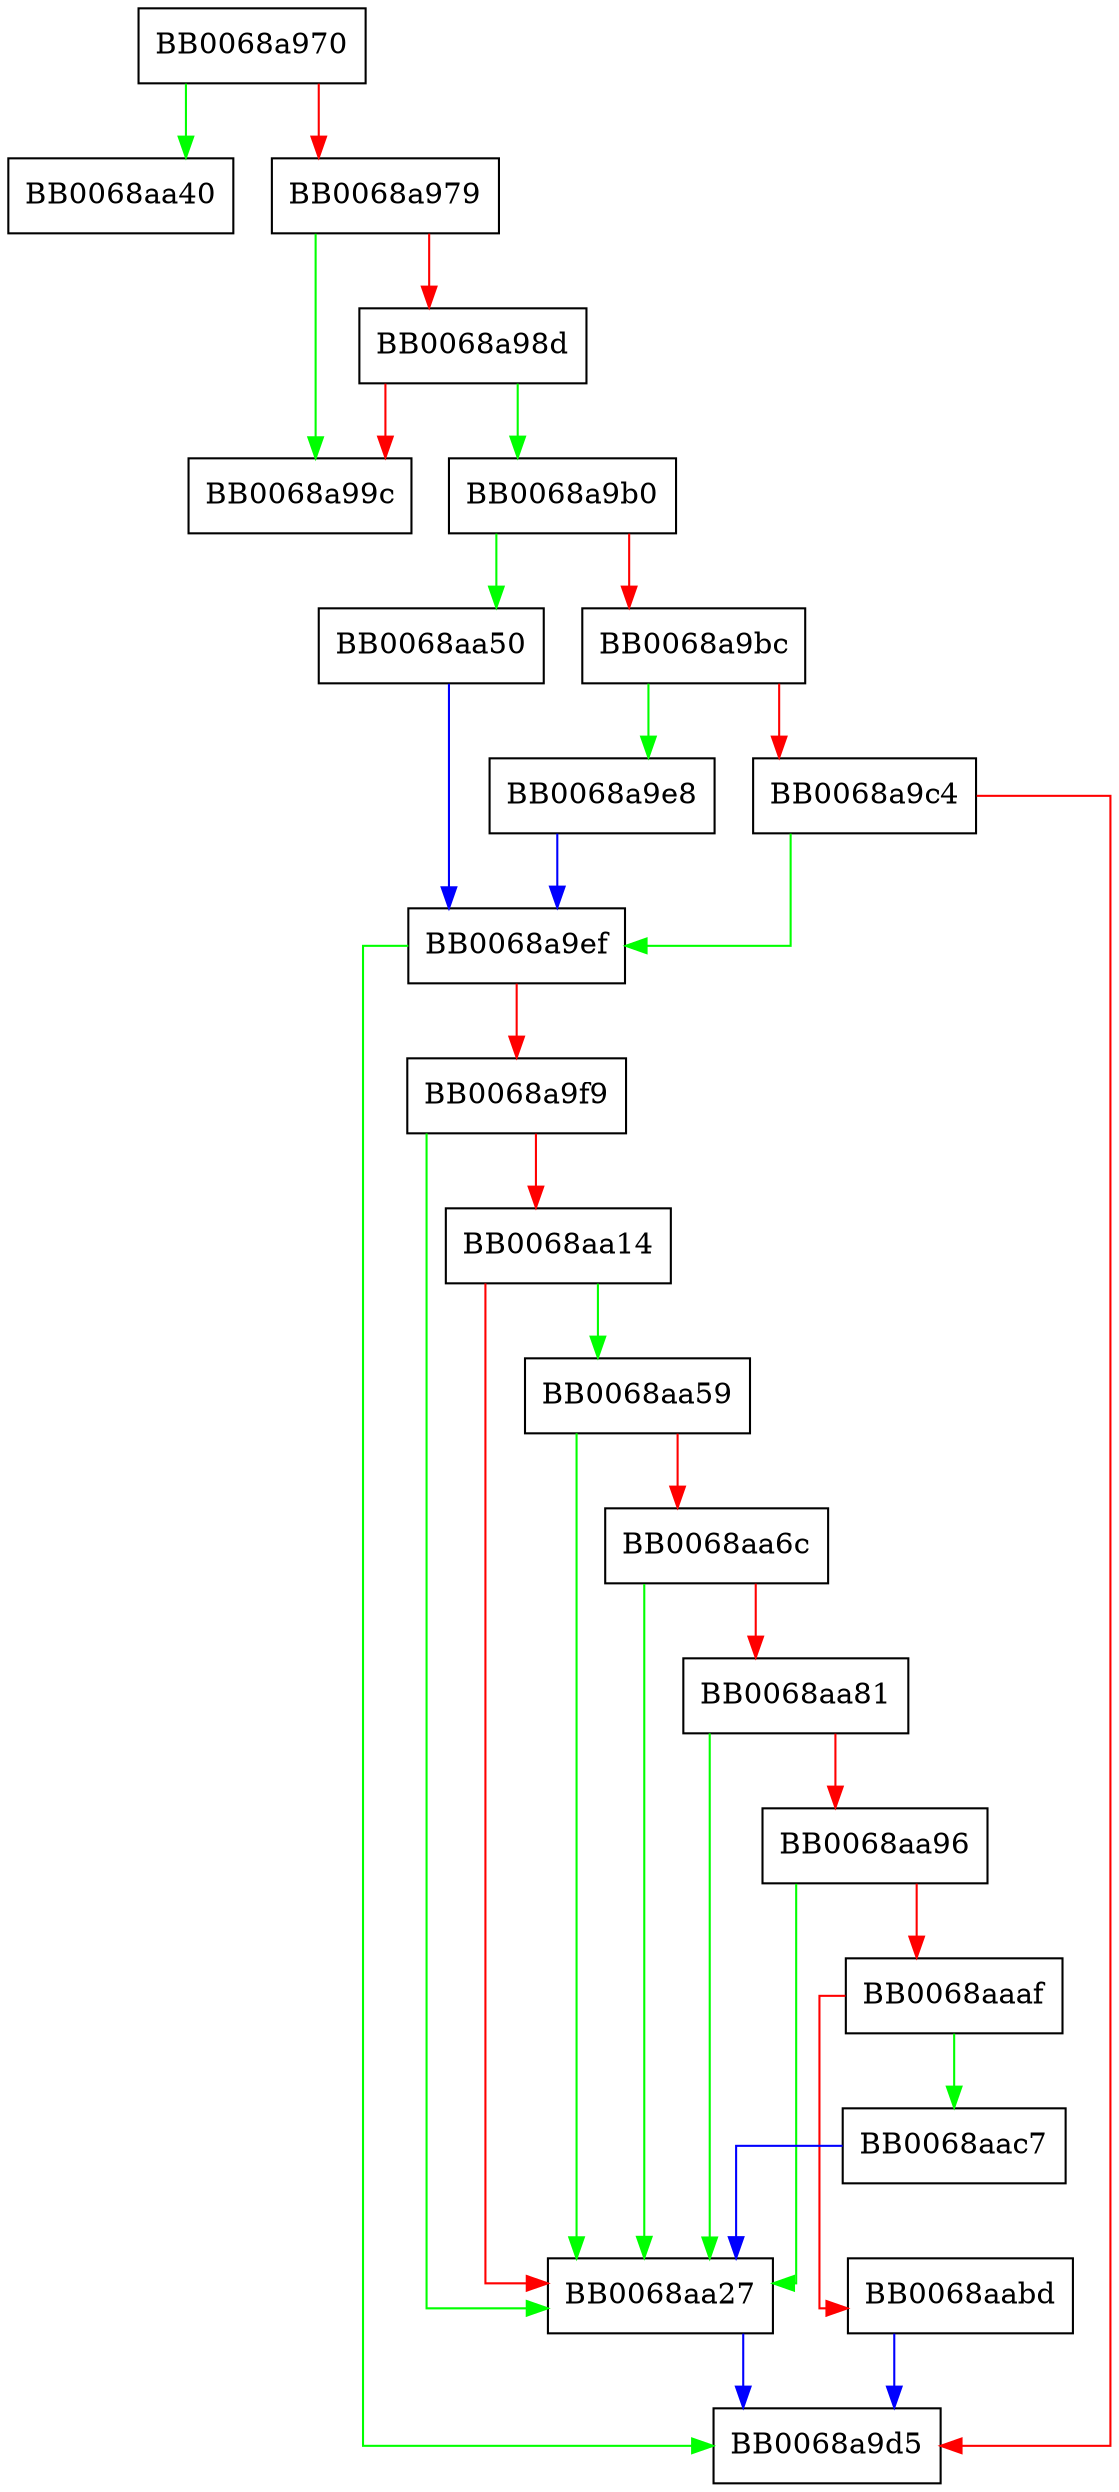 digraph afalg_ciphers {
  node [shape="box"];
  graph [splines=ortho];
  BB0068a970 -> BB0068aa40 [color="green"];
  BB0068a970 -> BB0068a979 [color="red"];
  BB0068a979 -> BB0068a99c [color="green"];
  BB0068a979 -> BB0068a98d [color="red"];
  BB0068a98d -> BB0068a9b0 [color="green"];
  BB0068a98d -> BB0068a99c [color="red"];
  BB0068a9b0 -> BB0068aa50 [color="green"];
  BB0068a9b0 -> BB0068a9bc [color="red"];
  BB0068a9bc -> BB0068a9e8 [color="green"];
  BB0068a9bc -> BB0068a9c4 [color="red"];
  BB0068a9c4 -> BB0068a9ef [color="green"];
  BB0068a9c4 -> BB0068a9d5 [color="red"];
  BB0068a9e8 -> BB0068a9ef [color="blue"];
  BB0068a9ef -> BB0068a9d5 [color="green"];
  BB0068a9ef -> BB0068a9f9 [color="red"];
  BB0068a9f9 -> BB0068aa27 [color="green"];
  BB0068a9f9 -> BB0068aa14 [color="red"];
  BB0068aa14 -> BB0068aa59 [color="green"];
  BB0068aa14 -> BB0068aa27 [color="red"];
  BB0068aa27 -> BB0068a9d5 [color="blue"];
  BB0068aa50 -> BB0068a9ef [color="blue"];
  BB0068aa59 -> BB0068aa27 [color="green"];
  BB0068aa59 -> BB0068aa6c [color="red"];
  BB0068aa6c -> BB0068aa27 [color="green"];
  BB0068aa6c -> BB0068aa81 [color="red"];
  BB0068aa81 -> BB0068aa27 [color="green"];
  BB0068aa81 -> BB0068aa96 [color="red"];
  BB0068aa96 -> BB0068aa27 [color="green"];
  BB0068aa96 -> BB0068aaaf [color="red"];
  BB0068aaaf -> BB0068aac7 [color="green"];
  BB0068aaaf -> BB0068aabd [color="red"];
  BB0068aabd -> BB0068a9d5 [color="blue"];
  BB0068aac7 -> BB0068aa27 [color="blue"];
}